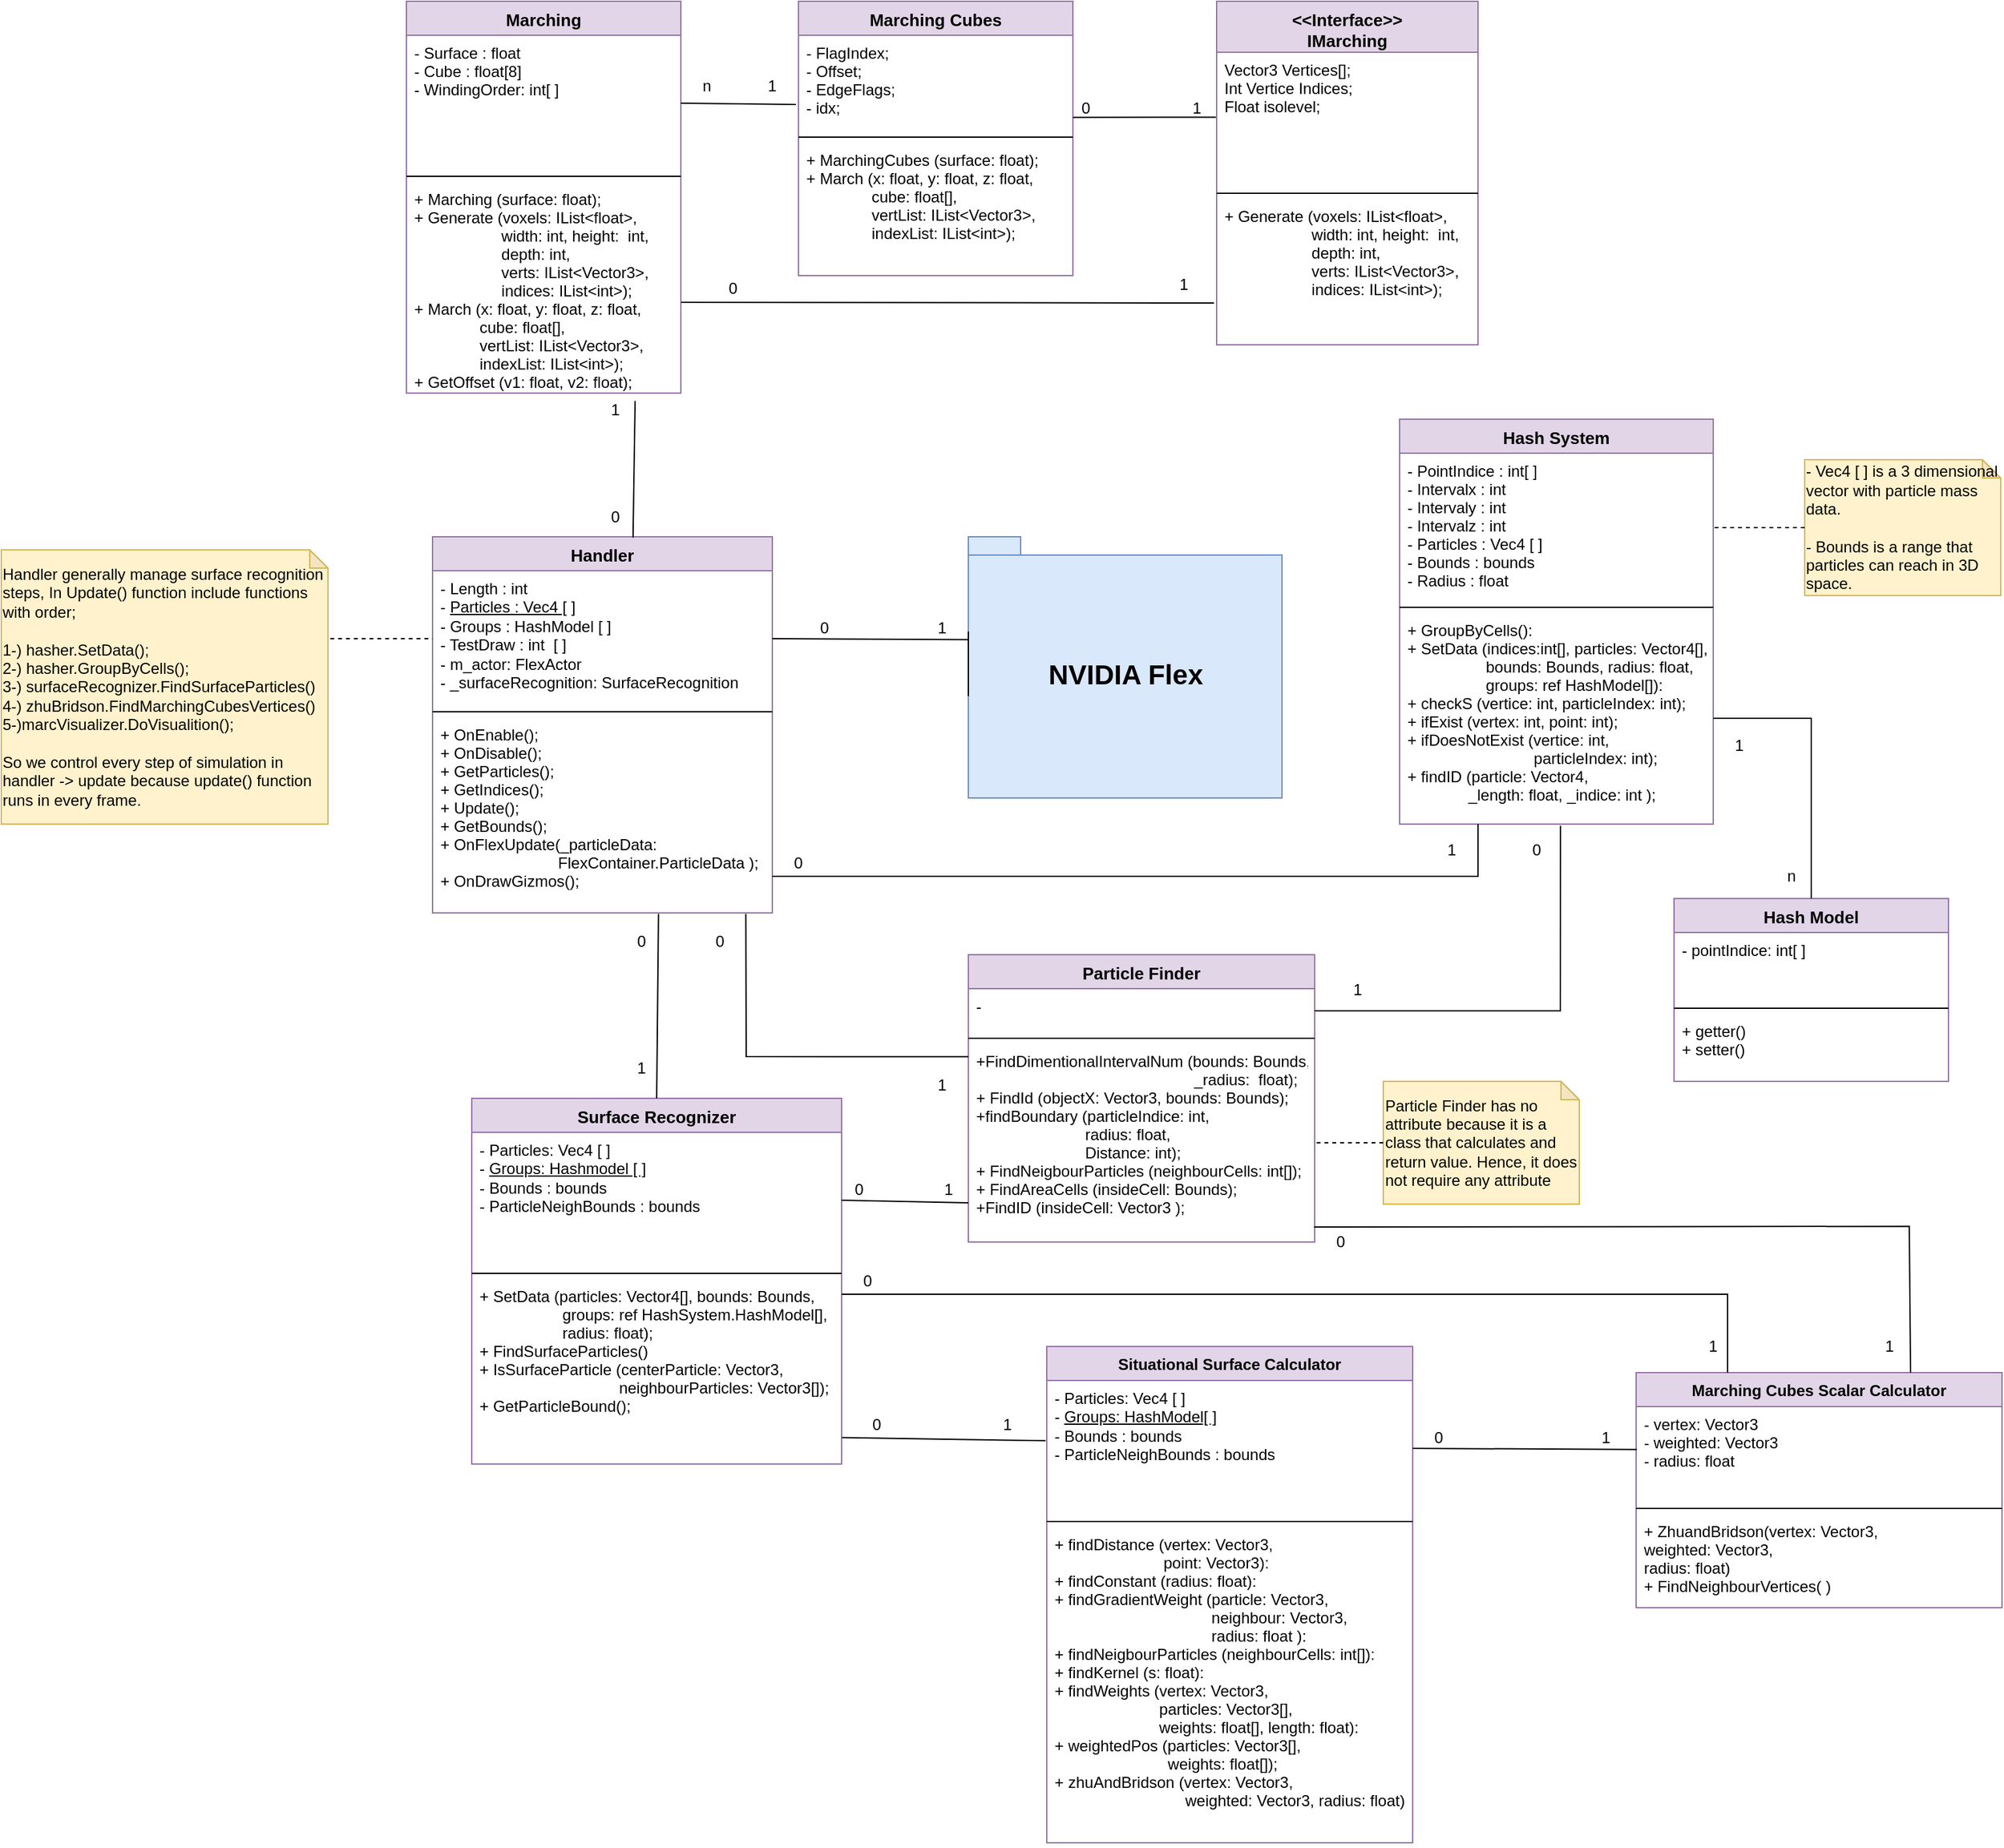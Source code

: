 <mxfile version="12.8.5" type="device"><diagram id="T9BTe3iw_ScUxKyrIGR0" name="Page-1"><mxGraphModel dx="3720" dy="2682" grid="1" gridSize="10" guides="1" tooltips="1" connect="1" arrows="1" fold="1" page="1" pageScale="1" pageWidth="827" pageHeight="1169" math="0" shadow="0"><root><mxCell id="0"/><mxCell id="1" parent="0"/><mxCell id="y9BDnvYRPNhhjHv-2WDC-1" value="Particle Finder" style="swimlane;fontStyle=1;align=center;verticalAlign=top;childLayout=stackLayout;horizontal=1;startSize=26;horizontalStack=0;resizeParent=1;resizeParentMax=0;resizeLast=0;collapsible=1;marginBottom=0;fillColor=#e1d5e7;strokeColor=#9673a6;fontSize=13;" parent="1" vertex="1"><mxGeometry x="730" y="-180" width="265" height="220" as="geometry"/></mxCell><mxCell id="y9BDnvYRPNhhjHv-2WDC-2" value="-" style="text;strokeColor=none;fillColor=none;align=left;verticalAlign=top;spacingLeft=4;spacingRight=4;overflow=hidden;rotatable=0;points=[[0,0.5],[1,0.5]];portConstraint=eastwest;" parent="y9BDnvYRPNhhjHv-2WDC-1" vertex="1"><mxGeometry y="26" width="265" height="34" as="geometry"/></mxCell><mxCell id="y9BDnvYRPNhhjHv-2WDC-3" value="" style="line;strokeWidth=1;fillColor=none;align=left;verticalAlign=middle;spacingTop=-1;spacingLeft=3;spacingRight=3;rotatable=0;labelPosition=right;points=[];portConstraint=eastwest;" parent="y9BDnvYRPNhhjHv-2WDC-1" vertex="1"><mxGeometry y="60" width="265" height="8" as="geometry"/></mxCell><mxCell id="y9BDnvYRPNhhjHv-2WDC-4" value="+FindDimentionalIntervalNum (bounds: Bounds,&#10;                                                  _radius:  float);&#10;+ FindId (objectX: Vector3, bounds: Bounds);&#10;+findBoundary (particleIndice: int,&#10;                         radius: float,&#10;                         Distance: int);&#10;+ FindNeigbourParticles (neighbourCells: int[]);&#10;+ FindAreaCells (insideCell: Bounds);&#10;+FindID (insideCell: Vector3 );" style="text;strokeColor=none;fillColor=none;align=left;verticalAlign=top;spacingLeft=4;spacingRight=4;overflow=hidden;rotatable=0;points=[[0,0.5],[1,0.5]];portConstraint=eastwest;" parent="y9BDnvYRPNhhjHv-2WDC-1" vertex="1"><mxGeometry y="68" width="265" height="152" as="geometry"/></mxCell><mxCell id="y9BDnvYRPNhhjHv-2WDC-5" value="Hash System" style="swimlane;fontStyle=1;align=center;verticalAlign=top;childLayout=stackLayout;horizontal=1;startSize=26;horizontalStack=0;resizeParent=1;resizeParentMax=0;resizeLast=0;collapsible=1;marginBottom=0;fillColor=#e1d5e7;strokeColor=#9673a6;fontSize=13;" parent="1" vertex="1"><mxGeometry x="1060" y="-590" width="240" height="310" as="geometry"/></mxCell><mxCell id="y9BDnvYRPNhhjHv-2WDC-6" value="- PointIndice : int[ ]&#10;- Intervalx : int&#10;- Intervaly : int&#10;- Intervalz : int&#10;- Particles : Vec4 [ ]&#10;- Bounds : bounds&#10;- Radius : float" style="text;strokeColor=none;fillColor=none;align=left;verticalAlign=top;spacingLeft=4;spacingRight=4;overflow=hidden;rotatable=0;points=[[0,0.5],[1,0.5]];portConstraint=eastwest;" parent="y9BDnvYRPNhhjHv-2WDC-5" vertex="1"><mxGeometry y="26" width="240" height="114" as="geometry"/></mxCell><mxCell id="y9BDnvYRPNhhjHv-2WDC-7" value="" style="line;strokeWidth=1;fillColor=none;align=left;verticalAlign=middle;spacingTop=-1;spacingLeft=3;spacingRight=3;rotatable=0;labelPosition=right;points=[];portConstraint=eastwest;" parent="y9BDnvYRPNhhjHv-2WDC-5" vertex="1"><mxGeometry y="140" width="240" height="8" as="geometry"/></mxCell><mxCell id="y9BDnvYRPNhhjHv-2WDC-8" value="+ GroupByCells():&#10;+ SetData (indices:int[], particles: Vector4[],&#10;                  bounds: Bounds, radius: float,&#10;                  groups: ref HashModel[]): &#10;+ checkS (vertice: int, particleIndex: int);&#10;+ ifExist (vertex: int, point: int);&#10;+ ifDoesNotExist (vertice: int,&#10;                             particleIndex: int);&#10;+ findID (particle: Vector4,&#10;              _length: float, _indice: int );" style="text;strokeColor=none;fillColor=none;align=left;verticalAlign=top;spacingLeft=4;spacingRight=4;overflow=hidden;rotatable=0;points=[[0,0.5],[1,0.5]];portConstraint=eastwest;" parent="y9BDnvYRPNhhjHv-2WDC-5" vertex="1"><mxGeometry y="148" width="240" height="162" as="geometry"/></mxCell><mxCell id="y9BDnvYRPNhhjHv-2WDC-9" value="Surface Recognizer" style="swimlane;fontStyle=1;align=center;verticalAlign=top;childLayout=stackLayout;horizontal=1;startSize=26;horizontalStack=0;resizeParent=1;resizeParentMax=0;resizeLast=0;collapsible=1;marginBottom=0;fillColor=#e1d5e7;strokeColor=#9673a6;fontSize=13;" parent="1" vertex="1"><mxGeometry x="350" y="-70" width="283" height="280" as="geometry"/></mxCell><mxCell id="y9BDnvYRPNhhjHv-2WDC-10" value="- Particles: Vec4 [ ]&lt;br&gt;- &lt;u&gt;Groups: Hashmodel [ ]&lt;/u&gt;&lt;br&gt;- Bounds : bounds&lt;br&gt;- ParticleNeighBounds : bounds" style="text;strokeColor=none;fillColor=none;align=left;verticalAlign=top;spacingLeft=4;spacingRight=4;overflow=hidden;rotatable=0;points=[[0,0.5],[1,0.5]];portConstraint=eastwest;fontStyle=0;html=1;" parent="y9BDnvYRPNhhjHv-2WDC-9" vertex="1"><mxGeometry y="26" width="283" height="104" as="geometry"/></mxCell><mxCell id="y9BDnvYRPNhhjHv-2WDC-11" value="" style="line;strokeWidth=1;fillColor=none;align=left;verticalAlign=middle;spacingTop=-1;spacingLeft=3;spacingRight=3;rotatable=0;labelPosition=right;points=[];portConstraint=eastwest;" parent="y9BDnvYRPNhhjHv-2WDC-9" vertex="1"><mxGeometry y="130" width="283" height="8" as="geometry"/></mxCell><mxCell id="y9BDnvYRPNhhjHv-2WDC-12" value="+ SetData (particles: Vector4[], bounds: Bounds,&#10;                   groups: ref HashSystem.HashModel[],&#10;                   radius: float);&#10;+ FindSurfaceParticles()&#10;+ IsSurfaceParticle (centerParticle: Vector3,&#10;                                neighbourParticles: Vector3[]);&#10;+ GetParticleBound();&#10;" style="text;strokeColor=none;fillColor=none;align=left;verticalAlign=top;spacingLeft=4;spacingRight=4;overflow=hidden;rotatable=0;points=[[0,0.5],[1,0.5]];portConstraint=eastwest;" parent="y9BDnvYRPNhhjHv-2WDC-9" vertex="1"><mxGeometry y="138" width="283" height="142" as="geometry"/></mxCell><mxCell id="y9BDnvYRPNhhjHv-2WDC-13" value="Situational Surface Calculator" style="swimlane;fontStyle=1;align=center;verticalAlign=top;childLayout=stackLayout;horizontal=1;startSize=26;horizontalStack=0;resizeParent=1;resizeParentMax=0;resizeLast=0;collapsible=1;marginBottom=0;fillColor=#e1d5e7;strokeColor=#9673a6;" parent="1" vertex="1"><mxGeometry x="790" y="120" width="280" height="380" as="geometry"/></mxCell><mxCell id="y9BDnvYRPNhhjHv-2WDC-14" value="- Particles: Vec4 [ ]&lt;br&gt;- &lt;u&gt;Groups: HashModel[ ]&lt;/u&gt;&lt;br&gt;- Bounds : bounds&lt;br&gt;- ParticleNeighBounds : bounds" style="text;strokeColor=none;fillColor=none;align=left;verticalAlign=top;spacingLeft=4;spacingRight=4;overflow=hidden;rotatable=0;points=[[0,0.5],[1,0.5]];portConstraint=eastwest;html=1;fontStyle=0" parent="y9BDnvYRPNhhjHv-2WDC-13" vertex="1"><mxGeometry y="26" width="280" height="104" as="geometry"/></mxCell><mxCell id="y9BDnvYRPNhhjHv-2WDC-15" value="" style="line;strokeWidth=1;fillColor=none;align=left;verticalAlign=middle;spacingTop=-1;spacingLeft=3;spacingRight=3;rotatable=0;labelPosition=right;points=[];portConstraint=eastwest;" parent="y9BDnvYRPNhhjHv-2WDC-13" vertex="1"><mxGeometry y="130" width="280" height="8" as="geometry"/></mxCell><mxCell id="y9BDnvYRPNhhjHv-2WDC-16" value="+ findDistance (vertex: Vector3,&#10;                         point: Vector3):&#10;+ findConstant (radius: float):&#10;+ findGradientWeight (particle: Vector3,&#10;                                    neighbour: Vector3,&#10;                                    radius: float ):&#10;+ findNeigbourParticles (neighbourCells: int[]):&#10;+ findKernel (s: float):&#10;+ findWeights (vertex: Vector3,&#10;                        particles: Vector3[],&#10;                        weights: float[], length: float):&#10;+ weightedPos (particles: Vector3[],&#10;                          weights: float[]);&#10;+ zhuAndBridson (vertex: Vector3,&#10;                              weighted: Vector3, radius: float);" style="text;strokeColor=none;fillColor=none;align=left;verticalAlign=top;spacingLeft=4;spacingRight=4;overflow=hidden;rotatable=0;points=[[0,0.5],[1,0.5]];portConstraint=eastwest;" parent="y9BDnvYRPNhhjHv-2WDC-13" vertex="1"><mxGeometry y="138" width="280" height="242" as="geometry"/></mxCell><mxCell id="y9BDnvYRPNhhjHv-2WDC-21" value="Marching" style="swimlane;fontStyle=1;align=center;verticalAlign=top;childLayout=stackLayout;horizontal=1;startSize=26;horizontalStack=0;resizeParent=1;resizeParentMax=0;resizeLast=0;collapsible=1;marginBottom=0;fillColor=#e1d5e7;strokeColor=#9673a6;fontSize=13;" parent="1" vertex="1"><mxGeometry x="300" y="-910" width="210" height="300" as="geometry"/></mxCell><mxCell id="y9BDnvYRPNhhjHv-2WDC-22" value="- Surface : float&#10;- Cube : float[8]&#10;- WindingOrder: int[ ]" style="text;strokeColor=none;fillColor=none;align=left;verticalAlign=top;spacingLeft=4;spacingRight=4;overflow=hidden;rotatable=0;points=[[0,0.5],[1,0.5]];portConstraint=eastwest;" parent="y9BDnvYRPNhhjHv-2WDC-21" vertex="1"><mxGeometry y="26" width="210" height="104" as="geometry"/></mxCell><mxCell id="y9BDnvYRPNhhjHv-2WDC-23" value="" style="line;strokeWidth=1;fillColor=none;align=left;verticalAlign=middle;spacingTop=-1;spacingLeft=3;spacingRight=3;rotatable=0;labelPosition=right;points=[];portConstraint=eastwest;" parent="y9BDnvYRPNhhjHv-2WDC-21" vertex="1"><mxGeometry y="130" width="210" height="8" as="geometry"/></mxCell><mxCell id="y9BDnvYRPNhhjHv-2WDC-24" value="+ Marching (surface: float);&#10;+ Generate (voxels: IList&lt;float&gt;,&#10;                    width: int, height:  int,&#10;                    depth: int,&#10;                    verts: IList&lt;Vector3&gt;,&#10;                    indices: IList&lt;int&gt;);&#10;+ March (x: float, y: float, z: float,&#10;               cube: float[], &#10;               vertList: IList&lt;Vector3&gt;,&#10;               indexList: IList&lt;int&gt;);&#10;+ GetOffset (v1: float, v2: float);" style="text;strokeColor=none;fillColor=none;align=left;verticalAlign=top;spacingLeft=4;spacingRight=4;overflow=hidden;rotatable=0;points=[[0,0.5],[1,0.5]];portConstraint=eastwest;" parent="y9BDnvYRPNhhjHv-2WDC-21" vertex="1"><mxGeometry y="138" width="210" height="162" as="geometry"/></mxCell><mxCell id="y9BDnvYRPNhhjHv-2WDC-25" value="Marching Cubes" style="swimlane;fontStyle=1;align=center;verticalAlign=top;childLayout=stackLayout;horizontal=1;startSize=26;horizontalStack=0;resizeParent=1;resizeParentMax=0;resizeLast=0;collapsible=1;marginBottom=0;fillColor=#e1d5e7;strokeColor=#9673a6;fontSize=13;" parent="1" vertex="1"><mxGeometry x="600" y="-910" width="210" height="210" as="geometry"/></mxCell><mxCell id="y9BDnvYRPNhhjHv-2WDC-26" value="- FlagIndex;&#10;- Offset;&#10;- EdgeFlags; &#10;- idx;" style="text;strokeColor=none;fillColor=none;align=left;verticalAlign=top;spacingLeft=4;spacingRight=4;overflow=hidden;rotatable=0;points=[[0,0.5],[1,0.5]];portConstraint=eastwest;" parent="y9BDnvYRPNhhjHv-2WDC-25" vertex="1"><mxGeometry y="26" width="210" height="74" as="geometry"/></mxCell><mxCell id="y9BDnvYRPNhhjHv-2WDC-27" value="" style="line;strokeWidth=1;fillColor=none;align=left;verticalAlign=middle;spacingTop=-1;spacingLeft=3;spacingRight=3;rotatable=0;labelPosition=right;points=[];portConstraint=eastwest;" parent="y9BDnvYRPNhhjHv-2WDC-25" vertex="1"><mxGeometry y="100" width="210" height="8" as="geometry"/></mxCell><mxCell id="y9BDnvYRPNhhjHv-2WDC-28" value="+ MarchingCubes (surface: float);&#10;+ March (x: float, y: float, z: float,&#10;               cube: float[],&#10;               vertList: IList&lt;Vector3&gt;,&#10;               indexList: IList&lt;int&gt;);" style="text;strokeColor=none;fillColor=none;align=left;verticalAlign=top;spacingLeft=4;spacingRight=4;overflow=hidden;rotatable=0;points=[[0,0.5],[1,0.5]];portConstraint=eastwest;" parent="y9BDnvYRPNhhjHv-2WDC-25" vertex="1"><mxGeometry y="108" width="210" height="102" as="geometry"/></mxCell><mxCell id="y9BDnvYRPNhhjHv-2WDC-35" value="&lt;div style=&quot;text-align: left&quot;&gt;-&lt;b&gt;&amp;nbsp;&lt;/b&gt;Vec4 [ ] is a 3 dimensional vector with particle mass data.&lt;/div&gt;&lt;div style=&quot;text-align: left&quot;&gt;&lt;br&gt;&lt;/div&gt;&lt;div style=&quot;text-align: left&quot;&gt;- Bounds is a range that particles can reach in 3D space.&lt;/div&gt;" style="shape=note;whiteSpace=wrap;html=1;backgroundOutline=1;darkOpacity=0.05;size=14;fillColor=#fff2cc;strokeColor=#d6b656;" parent="1" vertex="1"><mxGeometry x="1370" y="-559" width="150" height="104" as="geometry"/></mxCell><mxCell id="y9BDnvYRPNhhjHv-2WDC-36" value="" style="endArrow=none;dashed=1;html=1;entryX=1;entryY=0.5;entryDx=0;entryDy=0;exitX=0;exitY=0.5;exitDx=0;exitDy=0;exitPerimeter=0;" parent="1" source="y9BDnvYRPNhhjHv-2WDC-35" target="y9BDnvYRPNhhjHv-2WDC-6" edge="1"><mxGeometry width="50" height="50" relative="1" as="geometry"><mxPoint x="130" y="210" as="sourcePoint"/><mxPoint x="180" y="160" as="targetPoint"/></mxGeometry></mxCell><mxCell id="y9BDnvYRPNhhjHv-2WDC-39" value="&lt;font style=&quot;font-size: 21px&quot;&gt;NVIDIA Flex&lt;/font&gt;" style="shape=folder;fontStyle=1;spacingTop=10;tabWidth=40;tabHeight=14;tabPosition=left;html=1;fillColor=#dae8fc;strokeColor=#6c8ebf;" parent="1" vertex="1"><mxGeometry x="730" y="-500" width="240" height="200" as="geometry"/></mxCell><mxCell id="y9BDnvYRPNhhjHv-2WDC-40" value="&lt;&lt;Interface&gt;&gt;&#10;IMarching" style="swimlane;fontStyle=1;align=center;verticalAlign=top;childLayout=stackLayout;horizontal=1;startSize=39;horizontalStack=0;resizeParent=1;resizeParentMax=0;resizeLast=0;collapsible=1;marginBottom=0;fillColor=#e1d5e7;strokeColor=#9673a6;fontSize=13;" parent="1" vertex="1"><mxGeometry x="920" y="-910" width="200" height="263" as="geometry"/></mxCell><mxCell id="y9BDnvYRPNhhjHv-2WDC-41" value="Vector3 Vertices[];&#10;Int Vertice Indices;&#10;Float isolevel;" style="text;strokeColor=none;fillColor=none;align=left;verticalAlign=top;spacingLeft=4;spacingRight=4;overflow=hidden;rotatable=0;points=[[0,0.5],[1,0.5]];portConstraint=eastwest;" parent="y9BDnvYRPNhhjHv-2WDC-40" vertex="1"><mxGeometry y="39" width="200" height="104" as="geometry"/></mxCell><mxCell id="y9BDnvYRPNhhjHv-2WDC-42" value="" style="line;strokeWidth=1;fillColor=none;align=left;verticalAlign=middle;spacingTop=-1;spacingLeft=3;spacingRight=3;rotatable=0;labelPosition=right;points=[];portConstraint=eastwest;" parent="y9BDnvYRPNhhjHv-2WDC-40" vertex="1"><mxGeometry y="143" width="200" height="8" as="geometry"/></mxCell><mxCell id="y9BDnvYRPNhhjHv-2WDC-43" value="+ Generate (voxels: IList&lt;float&gt;,&#10;                    width: int, height:  int,&#10;                    depth: int,&#10;                    verts: IList&lt;Vector3&gt;,&#10;                    indices: IList&lt;int&gt;);" style="text;strokeColor=none;fillColor=none;align=left;verticalAlign=top;spacingLeft=4;spacingRight=4;overflow=hidden;rotatable=0;points=[[0,0.5],[1,0.5]];portConstraint=eastwest;" parent="y9BDnvYRPNhhjHv-2WDC-40" vertex="1"><mxGeometry y="151" width="200" height="112" as="geometry"/></mxCell><mxCell id="y9BDnvYRPNhhjHv-2WDC-50" value="Handler" style="swimlane;fontStyle=1;align=center;verticalAlign=top;childLayout=stackLayout;horizontal=1;startSize=26;horizontalStack=0;resizeParent=1;resizeParentMax=0;resizeLast=0;collapsible=1;marginBottom=0;fillColor=#e1d5e7;strokeColor=#9673a6;fontSize=13;" parent="1" vertex="1"><mxGeometry x="320" y="-500" width="260" height="288" as="geometry"/></mxCell><mxCell id="y9BDnvYRPNhhjHv-2WDC-51" value="- Length : int&amp;nbsp;&lt;br&gt;- &lt;u&gt;Particles : Vec4 [&lt;/u&gt; &lt;u&gt;]&lt;/u&gt;&lt;br&gt;- Groups : HashModel [ ]&lt;br&gt;- TestDraw : int&amp;nbsp; [ ]&lt;br&gt;- m_actor: FlexActor&lt;br&gt;- _surfaceRecognition: SurfaceRecognition" style="text;strokeColor=none;fillColor=none;align=left;verticalAlign=top;spacingLeft=4;spacingRight=4;overflow=hidden;rotatable=0;points=[[0,0.5],[1,0.5]];portConstraint=eastwest;html=1;" parent="y9BDnvYRPNhhjHv-2WDC-50" vertex="1"><mxGeometry y="26" width="260" height="104" as="geometry"/></mxCell><mxCell id="y9BDnvYRPNhhjHv-2WDC-52" value="" style="line;strokeWidth=1;fillColor=none;align=left;verticalAlign=middle;spacingTop=-1;spacingLeft=3;spacingRight=3;rotatable=0;labelPosition=right;points=[];portConstraint=eastwest;" parent="y9BDnvYRPNhhjHv-2WDC-50" vertex="1"><mxGeometry y="130" width="260" height="8" as="geometry"/></mxCell><mxCell id="y9BDnvYRPNhhjHv-2WDC-53" value="+ OnEnable();&#10;+ OnDisable();&#10;+ GetParticles();&#10;+ GetIndices();&#10;+ Update(); &#10;+ GetBounds();&#10;+ OnFlexUpdate(_particleData: &#10;                           FlexContainer.ParticleData );&#10;+ OnDrawGizmos();" style="text;strokeColor=none;fillColor=none;align=left;verticalAlign=top;spacingLeft=4;spacingRight=4;overflow=hidden;rotatable=0;points=[[0,0.5],[1,0.5]];portConstraint=eastwest;" parent="y9BDnvYRPNhhjHv-2WDC-50" vertex="1"><mxGeometry y="138" width="260" height="150" as="geometry"/></mxCell><mxCell id="xRmzYxv7kBpaJX2PlpsJ-1" value="&lt;div style=&quot;text-align: left&quot;&gt;Particle Finder has no attribute because it is a class that calculates and return value. Hence, it does not require any attribute&lt;/div&gt;" style="shape=note;whiteSpace=wrap;html=1;backgroundOutline=1;darkOpacity=0.05;size=14;fillColor=#fff2cc;strokeColor=#d6b656;" parent="1" vertex="1"><mxGeometry x="1047.5" y="-83" width="150" height="94" as="geometry"/></mxCell><mxCell id="xRmzYxv7kBpaJX2PlpsJ-2" value="" style="endArrow=none;dashed=1;html=1;entryX=1;entryY=0.5;entryDx=0;entryDy=0;exitX=0;exitY=0.5;exitDx=0;exitDy=0;exitPerimeter=0;" parent="1" source="xRmzYxv7kBpaJX2PlpsJ-1" target="y9BDnvYRPNhhjHv-2WDC-4" edge="1"><mxGeometry width="50" height="50" relative="1" as="geometry"><mxPoint x="245" y="-201" as="sourcePoint"/><mxPoint x="385" y="-368" as="targetPoint"/></mxGeometry></mxCell><mxCell id="xRmzYxv7kBpaJX2PlpsJ-20" value="" style="endArrow=none;html=1;entryX=1;entryY=0.5;entryDx=0;entryDy=0;exitX=1;exitY=0.75;exitDx=0;exitDy=0;rounded=0;" parent="1" target="y9BDnvYRPNhhjHv-2WDC-51" edge="1"><mxGeometry width="50" height="50" relative="1" as="geometry"><mxPoint x="730" y="-421.25" as="sourcePoint"/><mxPoint x="740" y="-220" as="targetPoint"/></mxGeometry></mxCell><mxCell id="xRmzYxv7kBpaJX2PlpsJ-22" value="" style="endArrow=none;html=1;entryX=1;entryY=0.5;entryDx=0;entryDy=0;exitX=0;exitY=0;exitDx=0;exitDy=122;exitPerimeter=0;" parent="1" source="y9BDnvYRPNhhjHv-2WDC-39" edge="1"><mxGeometry width="50" height="50" relative="1" as="geometry"><mxPoint x="730" y="-418" as="sourcePoint"/><mxPoint x="730" y="-427.5" as="targetPoint"/></mxGeometry></mxCell><mxCell id="xRmzYxv7kBpaJX2PlpsJ-25" value="0" style="text;html=1;strokeColor=none;fillColor=none;align=center;verticalAlign=middle;whiteSpace=wrap;rounded=0;" parent="1" vertex="1"><mxGeometry x="600" y="-440" width="40" height="20" as="geometry"/></mxCell><mxCell id="xRmzYxv7kBpaJX2PlpsJ-26" value="1" style="text;html=1;strokeColor=none;fillColor=none;align=center;verticalAlign=middle;whiteSpace=wrap;rounded=0;" parent="1" vertex="1"><mxGeometry x="690" y="-440" width="40" height="20" as="geometry"/></mxCell><mxCell id="xRmzYxv7kBpaJX2PlpsJ-33" value="" style="endArrow=none;html=1;entryX=0.59;entryY=0.002;entryDx=0;entryDy=0;entryPerimeter=0;rounded=0;exitX=1;exitY=0;exitDx=0;exitDy=0;" parent="1" source="xRmzYxv7kBpaJX2PlpsJ-35" target="y9BDnvYRPNhhjHv-2WDC-50" edge="1"><mxGeometry width="50" height="50" relative="1" as="geometry"><mxPoint x="478" y="-609" as="sourcePoint"/><mxPoint x="480" y="-582" as="targetPoint"/></mxGeometry></mxCell><mxCell id="xRmzYxv7kBpaJX2PlpsJ-34" value="0" style="text;html=1;strokeColor=none;fillColor=none;align=center;verticalAlign=middle;whiteSpace=wrap;rounded=0;" parent="1" vertex="1"><mxGeometry x="450" y="-520" width="20" height="10" as="geometry"/></mxCell><mxCell id="xRmzYxv7kBpaJX2PlpsJ-35" value="1" style="text;html=1;strokeColor=none;fillColor=none;align=center;verticalAlign=middle;whiteSpace=wrap;rounded=0;" parent="1" vertex="1"><mxGeometry x="445" y="-604" width="30" height="14" as="geometry"/></mxCell><mxCell id="xRmzYxv7kBpaJX2PlpsJ-39" value="" style="endArrow=none;html=1;exitX=-0.003;exitY=0.478;exitDx=0;exitDy=0;entryX=1;entryY=0.849;entryDx=0;entryDy=0;rounded=0;entryPerimeter=0;exitPerimeter=0;" parent="1" source="y9BDnvYRPNhhjHv-2WDC-41" target="y9BDnvYRPNhhjHv-2WDC-26" edge="1"><mxGeometry width="50" height="50" relative="1" as="geometry"><mxPoint x="877.59" y="-656.452" as="sourcePoint"/><mxPoint x="798.63" y="-455.0" as="targetPoint"/></mxGeometry></mxCell><mxCell id="xRmzYxv7kBpaJX2PlpsJ-40" value="0" style="text;html=1;strokeColor=none;fillColor=none;align=center;verticalAlign=middle;whiteSpace=wrap;rounded=0;" parent="1" vertex="1"><mxGeometry x="810" y="-833" width="20" height="10" as="geometry"/></mxCell><mxCell id="xRmzYxv7kBpaJX2PlpsJ-41" value="1" style="text;html=1;strokeColor=none;fillColor=none;align=center;verticalAlign=middle;whiteSpace=wrap;rounded=0;" parent="1" vertex="1"><mxGeometry x="890" y="-835.0" width="30" height="14" as="geometry"/></mxCell><mxCell id="xRmzYxv7kBpaJX2PlpsJ-42" value="" style="endArrow=none;html=1;entryX=1;entryY=0.813;entryDx=0;entryDy=0;entryPerimeter=0;rounded=0;" parent="1" target="y9BDnvYRPNhhjHv-2WDC-53" edge="1"><mxGeometry width="50" height="50" relative="1" as="geometry"><mxPoint x="1120" y="-280" as="sourcePoint"/><mxPoint x="600" y="-222.008" as="targetPoint"/><Array as="points"><mxPoint x="1120" y="-240"/></Array></mxGeometry></mxCell><mxCell id="xRmzYxv7kBpaJX2PlpsJ-43" value="0" style="text;html=1;strokeColor=none;fillColor=none;align=center;verticalAlign=middle;whiteSpace=wrap;rounded=0;" parent="1" vertex="1"><mxGeometry x="580" y="-260" width="40" height="20" as="geometry"/></mxCell><mxCell id="xRmzYxv7kBpaJX2PlpsJ-44" value="1" style="text;html=1;strokeColor=none;fillColor=none;align=center;verticalAlign=middle;whiteSpace=wrap;rounded=0;" parent="1" vertex="1"><mxGeometry x="1080" y="-270" width="40" height="20" as="geometry"/></mxCell><mxCell id="xRmzYxv7kBpaJX2PlpsJ-48" value="" style="endArrow=none;html=1;entryX=0.665;entryY=1.005;entryDx=0;entryDy=0;exitX=0.5;exitY=0;exitDx=0;exitDy=0;rounded=0;entryPerimeter=0;" parent="1" source="y9BDnvYRPNhhjHv-2WDC-9" target="y9BDnvYRPNhhjHv-2WDC-53" edge="1"><mxGeometry width="50" height="50" relative="1" as="geometry"><mxPoint x="300" y="-111.25" as="sourcePoint"/><mxPoint x="170" y="-112" as="targetPoint"/></mxGeometry></mxCell><mxCell id="xRmzYxv7kBpaJX2PlpsJ-49" value="0" style="text;html=1;strokeColor=none;fillColor=none;align=center;verticalAlign=middle;whiteSpace=wrap;rounded=0;" parent="1" vertex="1"><mxGeometry x="460" y="-200" width="40" height="20" as="geometry"/></mxCell><mxCell id="xRmzYxv7kBpaJX2PlpsJ-50" value="1" style="text;html=1;strokeColor=none;fillColor=none;align=center;verticalAlign=middle;whiteSpace=wrap;rounded=0;" parent="1" vertex="1"><mxGeometry x="460" y="-103" width="40" height="20" as="geometry"/></mxCell><mxCell id="xRmzYxv7kBpaJX2PlpsJ-53" value="" style="endArrow=none;html=1;entryX=0.922;entryY=1.005;entryDx=0;entryDy=0;exitX=0;exitY=0.067;exitDx=0;exitDy=0;rounded=0;entryPerimeter=0;exitPerimeter=0;" parent="1" source="y9BDnvYRPNhhjHv-2WDC-4" target="y9BDnvYRPNhhjHv-2WDC-53" edge="1"><mxGeometry width="50" height="50" relative="1" as="geometry"><mxPoint x="671.5" y="-39.85" as="sourcePoint"/><mxPoint x="670.59" y="-180.002" as="targetPoint"/><Array as="points"><mxPoint x="560" y="-102"/></Array></mxGeometry></mxCell><mxCell id="xRmzYxv7kBpaJX2PlpsJ-54" value="0" style="text;html=1;strokeColor=none;fillColor=none;align=center;verticalAlign=middle;whiteSpace=wrap;rounded=0;" parent="1" vertex="1"><mxGeometry x="520" y="-200" width="40" height="20" as="geometry"/></mxCell><mxCell id="xRmzYxv7kBpaJX2PlpsJ-55" value="1" style="text;html=1;strokeColor=none;fillColor=none;align=center;verticalAlign=middle;whiteSpace=wrap;rounded=0;" parent="1" vertex="1"><mxGeometry x="690" y="-90" width="40" height="20" as="geometry"/></mxCell><mxCell id="wOIvHeTPIvBmtH7DqiVx-1" value="" style="endArrow=none;html=1;rounded=0;entryX=1.001;entryY=0.571;entryDx=0;entryDy=0;entryPerimeter=0;" parent="1" target="y9BDnvYRPNhhjHv-2WDC-24" edge="1"><mxGeometry width="50" height="50" relative="1" as="geometry"><mxPoint x="918" y="-679" as="sourcePoint"/><mxPoint x="544" y="-670" as="targetPoint"/></mxGeometry></mxCell><mxCell id="wOIvHeTPIvBmtH7DqiVx-2" value="0" style="text;html=1;strokeColor=none;fillColor=none;align=center;verticalAlign=middle;whiteSpace=wrap;rounded=0;" parent="1" vertex="1"><mxGeometry x="540" y="-695.46" width="20" height="10" as="geometry"/></mxCell><mxCell id="wOIvHeTPIvBmtH7DqiVx-3" value="1" style="text;html=1;strokeColor=none;fillColor=none;align=center;verticalAlign=middle;whiteSpace=wrap;rounded=0;" parent="1" vertex="1"><mxGeometry x="880" y="-700.0" width="30" height="14" as="geometry"/></mxCell><mxCell id="wOIvHeTPIvBmtH7DqiVx-8" value="" style="endArrow=none;html=1;entryX=-0.003;entryY=0.444;entryDx=0;entryDy=0;rounded=0;entryPerimeter=0;exitX=1.001;exitY=0.857;exitDx=0;exitDy=0;exitPerimeter=0;" parent="1" source="y9BDnvYRPNhhjHv-2WDC-12" target="y9BDnvYRPNhhjHv-2WDC-14" edge="1"><mxGeometry width="50" height="50" relative="1" as="geometry"><mxPoint x="633" y="139" as="sourcePoint"/><mxPoint x="500.59" y="-200.152" as="targetPoint"/></mxGeometry></mxCell><mxCell id="wOIvHeTPIvBmtH7DqiVx-9" value="1" style="text;html=1;strokeColor=none;fillColor=none;align=center;verticalAlign=middle;whiteSpace=wrap;rounded=0;" parent="1" vertex="1"><mxGeometry x="740" y="170" width="40" height="20" as="geometry"/></mxCell><mxCell id="wOIvHeTPIvBmtH7DqiVx-10" value="0" style="text;html=1;strokeColor=none;fillColor=none;align=center;verticalAlign=middle;whiteSpace=wrap;rounded=0;" parent="1" vertex="1"><mxGeometry x="640" y="170" width="40" height="20" as="geometry"/></mxCell><mxCell id="wOIvHeTPIvBmtH7DqiVx-11" value="Marching Cubes Scalar Calculator" style="swimlane;fontStyle=1;align=center;verticalAlign=top;childLayout=stackLayout;horizontal=1;startSize=26;horizontalStack=0;resizeParent=1;resizeParentMax=0;resizeLast=0;collapsible=1;marginBottom=0;fillColor=#e1d5e7;strokeColor=#9673a6;" parent="1" vertex="1"><mxGeometry x="1241" y="140" width="280" height="180" as="geometry"/></mxCell><mxCell id="wOIvHeTPIvBmtH7DqiVx-12" value="- vertex: Vector3&#10;- weighted: Vector3 &#10;- radius: float " style="text;strokeColor=none;fillColor=none;align=left;verticalAlign=top;spacingLeft=4;spacingRight=4;overflow=hidden;rotatable=0;points=[[0,0.5],[1,0.5]];portConstraint=eastwest;" parent="wOIvHeTPIvBmtH7DqiVx-11" vertex="1"><mxGeometry y="26" width="280" height="74" as="geometry"/></mxCell><mxCell id="wOIvHeTPIvBmtH7DqiVx-13" value="" style="line;strokeWidth=1;fillColor=none;align=left;verticalAlign=middle;spacingTop=-1;spacingLeft=3;spacingRight=3;rotatable=0;labelPosition=right;points=[];portConstraint=eastwest;" parent="wOIvHeTPIvBmtH7DqiVx-11" vertex="1"><mxGeometry y="100" width="280" height="8" as="geometry"/></mxCell><mxCell id="wOIvHeTPIvBmtH7DqiVx-14" value="+ ZhuandBridson(vertex: Vector3, &#10;weighted: Vector3,&#10;radius: float)&#10;+ FindNeighbourVertices( )" style="text;strokeColor=none;fillColor=none;align=left;verticalAlign=top;spacingLeft=4;spacingRight=4;overflow=hidden;rotatable=0;points=[[0,0.5],[1,0.5]];portConstraint=eastwest;" parent="wOIvHeTPIvBmtH7DqiVx-11" vertex="1"><mxGeometry y="108" width="280" height="72" as="geometry"/></mxCell><mxCell id="wOIvHeTPIvBmtH7DqiVx-15" value="" style="endArrow=none;html=1;exitX=0;exitY=1;exitDx=0;exitDy=0;rounded=0;entryX=0.25;entryY=0;entryDx=0;entryDy=0;" parent="1" source="wOIvHeTPIvBmtH7DqiVx-16" target="wOIvHeTPIvBmtH7DqiVx-11" edge="1"><mxGeometry width="50" height="50" relative="1" as="geometry"><mxPoint x="1010" y="70.26" as="sourcePoint"/><mxPoint x="1310" y="80" as="targetPoint"/><Array as="points"><mxPoint x="1311" y="80"/></Array></mxGeometry></mxCell><mxCell id="wOIvHeTPIvBmtH7DqiVx-16" value="0" style="text;html=1;strokeColor=none;fillColor=none;align=center;verticalAlign=middle;whiteSpace=wrap;rounded=0;" parent="1" vertex="1"><mxGeometry x="633" y="60" width="40" height="20" as="geometry"/></mxCell><mxCell id="wOIvHeTPIvBmtH7DqiVx-17" value="1" style="text;html=1;strokeColor=none;fillColor=none;align=center;verticalAlign=middle;whiteSpace=wrap;rounded=0;" parent="1" vertex="1"><mxGeometry x="1280" y="110" width="40" height="20" as="geometry"/></mxCell><mxCell id="dUpptHuKfZmvJqizRelE-1" value="&lt;div style=&quot;text-align: left&quot;&gt;&lt;span&gt;Handler generally manage surface recognition steps, In Update() function include functions with order;&lt;/span&gt;&lt;/div&gt;&lt;div style=&quot;text-align: left&quot;&gt;&lt;span&gt;&lt;br&gt;&lt;/span&gt;&lt;/div&gt;&lt;div style=&quot;text-align: left&quot;&gt;&lt;span&gt;1-) hasher.SetData();&lt;/span&gt;&lt;/div&gt;&lt;div style=&quot;text-align: left&quot;&gt;&lt;span&gt;2-) hasher.GroupByCells();&lt;/span&gt;&lt;/div&gt;&lt;div style=&quot;text-align: left&quot;&gt;&lt;span&gt;3-) surfaceRecognizer.FindSurfaceParticles()&lt;/span&gt;&lt;/div&gt;&lt;div style=&quot;text-align: left&quot;&gt;&lt;span&gt;4-) z&lt;/span&gt;&lt;span style=&quot;white-space: nowrap&quot;&gt;huBridson.FindMarchingCubesVertices()&lt;/span&gt;&lt;/div&gt;&lt;span style=&quot;white-space: nowrap&quot;&gt;&lt;div style=&quot;text-align: left&quot;&gt;&lt;span&gt;5-)marcVisualizer.DoVisualition();&lt;/span&gt;&lt;/div&gt;&lt;br&gt;&lt;div style=&quot;text-align: left&quot;&gt;&lt;span&gt;So we control every step of simulation in&amp;nbsp;&lt;/span&gt;&lt;/div&gt;&lt;div style=&quot;text-align: left&quot;&gt;&lt;span&gt;handler -&amp;gt; update because update() function&amp;nbsp;&lt;/span&gt;&lt;/div&gt;&lt;div style=&quot;text-align: left&quot;&gt;&lt;span&gt;runs in every frame.&lt;/span&gt;&lt;/div&gt;&lt;/span&gt;" style="shape=note;whiteSpace=wrap;html=1;backgroundOutline=1;darkOpacity=0.05;size=14;fillColor=#fff2cc;strokeColor=#d6b656;" parent="1" vertex="1"><mxGeometry x="-10" y="-490" width="250" height="210" as="geometry"/></mxCell><mxCell id="dUpptHuKfZmvJqizRelE-2" value="" style="endArrow=none;dashed=1;html=1;entryX=0;entryY=0.5;entryDx=0;entryDy=0;exitX=1.007;exitY=0.324;exitDx=0;exitDy=0;exitPerimeter=0;" parent="1" source="dUpptHuKfZmvJqizRelE-1" target="y9BDnvYRPNhhjHv-2WDC-51" edge="1"><mxGeometry width="50" height="50" relative="1" as="geometry"><mxPoint x="230" y="-360" as="sourcePoint"/><mxPoint x="280" y="-410" as="targetPoint"/></mxGeometry></mxCell><mxCell id="dcLNazOKjxP0D4yMSi50-5" value="Hash Model" style="swimlane;fontStyle=1;align=center;verticalAlign=top;childLayout=stackLayout;horizontal=1;startSize=26;horizontalStack=0;resizeParent=1;resizeParentMax=0;resizeLast=0;collapsible=1;marginBottom=0;fillColor=#e1d5e7;strokeColor=#9673a6;fontSize=13;" parent="1" vertex="1"><mxGeometry x="1270" y="-223" width="210" height="140" as="geometry"/></mxCell><mxCell id="dcLNazOKjxP0D4yMSi50-6" value="- pointIndice: int[ ]" style="text;strokeColor=none;fillColor=none;align=left;verticalAlign=top;spacingLeft=4;spacingRight=4;overflow=hidden;rotatable=0;points=[[0,0.5],[1,0.5]];portConstraint=eastwest;" parent="dcLNazOKjxP0D4yMSi50-5" vertex="1"><mxGeometry y="26" width="210" height="54" as="geometry"/></mxCell><mxCell id="dcLNazOKjxP0D4yMSi50-7" value="" style="line;strokeWidth=1;fillColor=none;align=left;verticalAlign=middle;spacingTop=-1;spacingLeft=3;spacingRight=3;rotatable=0;labelPosition=right;points=[];portConstraint=eastwest;" parent="dcLNazOKjxP0D4yMSi50-5" vertex="1"><mxGeometry y="80" width="210" height="8" as="geometry"/></mxCell><mxCell id="dcLNazOKjxP0D4yMSi50-8" value="+ getter()&#10;+ setter()" style="text;strokeColor=none;fillColor=none;align=left;verticalAlign=top;spacingLeft=4;spacingRight=4;overflow=hidden;rotatable=0;points=[[0,0.5],[1,0.5]];portConstraint=eastwest;" parent="dcLNazOKjxP0D4yMSi50-5" vertex="1"><mxGeometry y="88" width="210" height="52" as="geometry"/></mxCell><mxCell id="dcLNazOKjxP0D4yMSi50-10" value="" style="endArrow=none;html=1;exitX=1;exitY=0.5;exitDx=0;exitDy=0;rounded=0;" parent="1" source="y9BDnvYRPNhhjHv-2WDC-22" edge="1"><mxGeometry width="50" height="50" relative="1" as="geometry"><mxPoint x="930" y="-822" as="sourcePoint"/><mxPoint x="598" y="-831" as="targetPoint"/></mxGeometry></mxCell><mxCell id="dcLNazOKjxP0D4yMSi50-11" value="n" style="text;html=1;strokeColor=none;fillColor=none;align=center;verticalAlign=middle;whiteSpace=wrap;rounded=0;" parent="1" vertex="1"><mxGeometry x="520" y="-850" width="20" height="10" as="geometry"/></mxCell><mxCell id="dcLNazOKjxP0D4yMSi50-12" value="1" style="text;html=1;strokeColor=none;fillColor=none;align=center;verticalAlign=middle;whiteSpace=wrap;rounded=0;" parent="1" vertex="1"><mxGeometry x="560" y="-855" width="40" height="20" as="geometry"/></mxCell><mxCell id="dcLNazOKjxP0D4yMSi50-14" value="" style="endArrow=none;html=1;entryX=1;entryY=0.5;entryDx=0;entryDy=0;exitX=0.5;exitY=0;exitDx=0;exitDy=0;rounded=0;" parent="1" source="dcLNazOKjxP0D4yMSi50-5" target="y9BDnvYRPNhhjHv-2WDC-8" edge="1"><mxGeometry width="50" height="50" relative="1" as="geometry"><mxPoint x="1380" y="-290" as="sourcePoint"/><mxPoint x="1430" y="-340" as="targetPoint"/><Array as="points"><mxPoint x="1375" y="-361"/></Array></mxGeometry></mxCell><mxCell id="dcLNazOKjxP0D4yMSi50-15" value="1" style="text;html=1;strokeColor=none;fillColor=none;align=center;verticalAlign=middle;whiteSpace=wrap;rounded=0;" parent="1" vertex="1"><mxGeometry x="1300" y="-350" width="40" height="20" as="geometry"/></mxCell><mxCell id="dcLNazOKjxP0D4yMSi50-17" value="" style="endArrow=none;html=1;entryX=1;entryY=1;entryDx=0;entryDy=0;rounded=0;exitX=1;exitY=0.5;exitDx=0;exitDy=0;" parent="1" source="y9BDnvYRPNhhjHv-2WDC-10" target="dcLNazOKjxP0D4yMSi50-19" edge="1"><mxGeometry width="50" height="50" relative="1" as="geometry"><mxPoint x="643" y="149" as="sourcePoint"/><mxPoint x="801.12" y="152.04" as="targetPoint"/></mxGeometry></mxCell><mxCell id="dcLNazOKjxP0D4yMSi50-18" value="0" style="text;html=1;strokeColor=none;fillColor=none;align=center;verticalAlign=middle;whiteSpace=wrap;rounded=0;" parent="1" vertex="1"><mxGeometry x="633" y="-10" width="27" height="20" as="geometry"/></mxCell><mxCell id="dcLNazOKjxP0D4yMSi50-19" value="1" style="text;html=1;strokeColor=none;fillColor=none;align=center;verticalAlign=middle;whiteSpace=wrap;rounded=0;" parent="1" vertex="1"><mxGeometry x="700" y="-10" width="30" height="20" as="geometry"/></mxCell><mxCell id="dcLNazOKjxP0D4yMSi50-20" value="" style="endArrow=none;html=1;entryX=0.002;entryY=0.444;entryDx=0;entryDy=0;exitX=1;exitY=0.5;exitDx=0;exitDy=0;entryPerimeter=0;" parent="1" source="y9BDnvYRPNhhjHv-2WDC-14" target="wOIvHeTPIvBmtH7DqiVx-12" edge="1"><mxGeometry width="50" height="50" relative="1" as="geometry"><mxPoint x="1130" y="290" as="sourcePoint"/><mxPoint x="1180" y="240" as="targetPoint"/></mxGeometry></mxCell><mxCell id="dcLNazOKjxP0D4yMSi50-21" value="1" style="text;html=1;strokeColor=none;fillColor=none;align=center;verticalAlign=middle;whiteSpace=wrap;rounded=0;" parent="1" vertex="1"><mxGeometry x="1197.5" y="180" width="40" height="20" as="geometry"/></mxCell><mxCell id="dcLNazOKjxP0D4yMSi50-22" value="0" style="text;html=1;strokeColor=none;fillColor=none;align=center;verticalAlign=middle;whiteSpace=wrap;rounded=0;" parent="1" vertex="1"><mxGeometry x="1070" y="180" width="40" height="20" as="geometry"/></mxCell><mxCell id="dcLNazOKjxP0D4yMSi50-27" value="" style="endArrow=none;html=1;entryX=0.75;entryY=0;entryDx=0;entryDy=0;exitX=0.998;exitY=0.924;exitDx=0;exitDy=0;exitPerimeter=0;rounded=0;" parent="1" source="y9BDnvYRPNhhjHv-2WDC-4" target="wOIvHeTPIvBmtH7DqiVx-11" edge="1"><mxGeometry width="50" height="50" relative="1" as="geometry"><mxPoint x="1310" y="18.0" as="sourcePoint"/><mxPoint x="1481.56" y="18.856" as="targetPoint"/><Array as="points"><mxPoint x="1450" y="28"/></Array></mxGeometry></mxCell><mxCell id="dcLNazOKjxP0D4yMSi50-28" value="1" style="text;html=1;strokeColor=none;fillColor=none;align=center;verticalAlign=middle;whiteSpace=wrap;rounded=0;" parent="1" vertex="1"><mxGeometry x="1420" y="110" width="30" height="20" as="geometry"/></mxCell><mxCell id="dcLNazOKjxP0D4yMSi50-29" value="0" style="text;html=1;strokeColor=none;fillColor=none;align=center;verticalAlign=middle;whiteSpace=wrap;rounded=0;" parent="1" vertex="1"><mxGeometry x="995.0" y="30" width="40" height="20" as="geometry"/></mxCell><mxCell id="dcLNazOKjxP0D4yMSi50-32" value="" style="endArrow=none;html=1;entryX=0.513;entryY=1.008;entryDx=0;entryDy=0;entryPerimeter=0;exitX=1;exitY=0.5;exitDx=0;exitDy=0;rounded=0;" parent="1" source="y9BDnvYRPNhhjHv-2WDC-2" target="y9BDnvYRPNhhjHv-2WDC-8" edge="1"><mxGeometry width="50" height="50" relative="1" as="geometry"><mxPoint x="1140" y="-150" as="sourcePoint"/><mxPoint x="1190" y="-200" as="targetPoint"/><Array as="points"><mxPoint x="1183" y="-137"/></Array></mxGeometry></mxCell><mxCell id="dcLNazOKjxP0D4yMSi50-33" value="1" style="text;html=1;strokeColor=none;fillColor=none;align=center;verticalAlign=middle;whiteSpace=wrap;rounded=0;" parent="1" vertex="1"><mxGeometry x="1007.5" y="-163" width="40" height="20" as="geometry"/></mxCell><mxCell id="dcLNazOKjxP0D4yMSi50-34" value="0" style="text;html=1;strokeColor=none;fillColor=none;align=center;verticalAlign=middle;whiteSpace=wrap;rounded=0;" parent="1" vertex="1"><mxGeometry x="1150" y="-270" width="30" height="20" as="geometry"/></mxCell><mxCell id="iTjzPEdFUeDA-qnsCGEP-2" value="n" style="text;html=1;strokeColor=none;fillColor=none;align=center;verticalAlign=middle;whiteSpace=wrap;rounded=0;" parent="1" vertex="1"><mxGeometry x="1340" y="-250" width="40" height="20" as="geometry"/></mxCell></root></mxGraphModel></diagram></mxfile>
